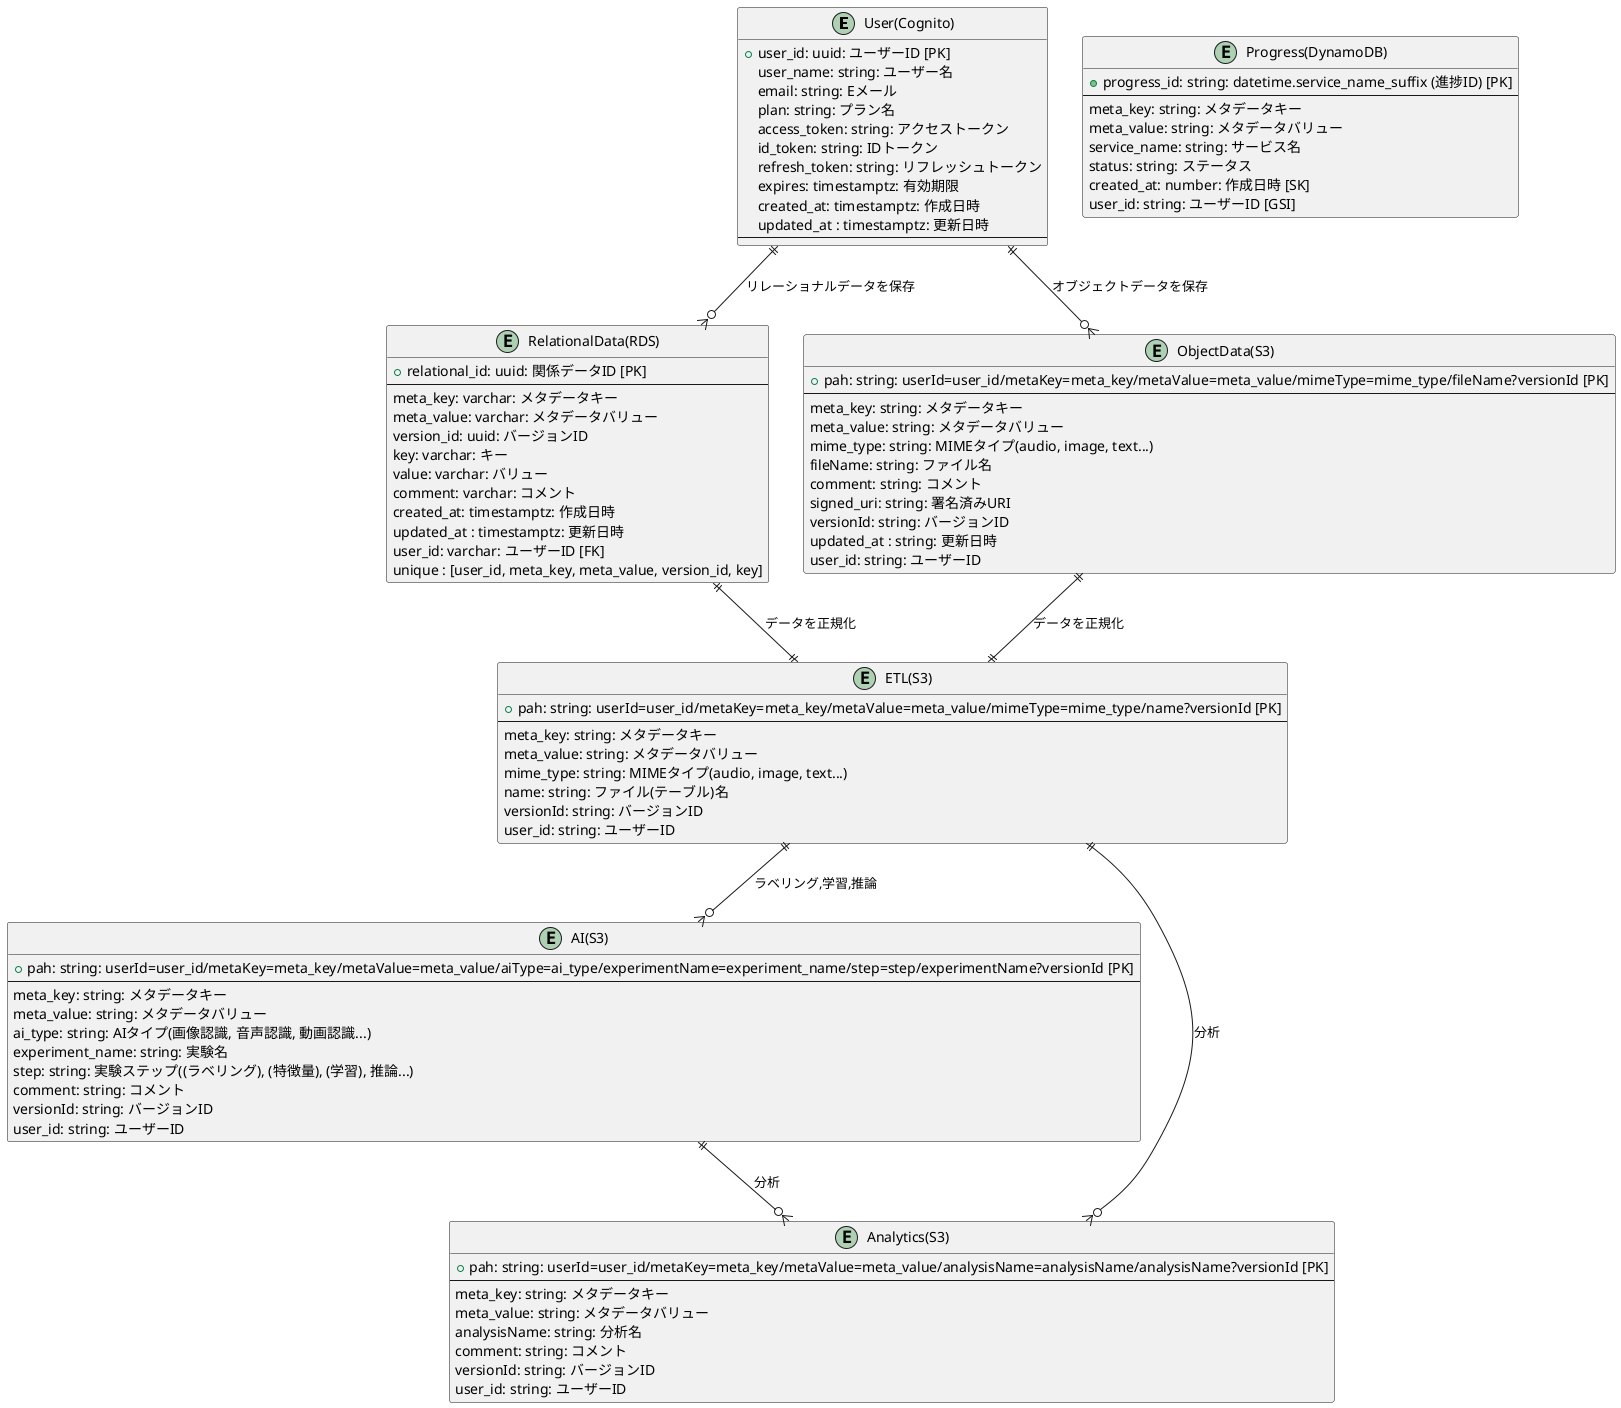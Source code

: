 @startuml
' Entities
entity "User(Cognito)" as user {
  +user_id: uuid: ユーザーID [PK]
  user_name: string: ユーザー名
  email: string: Eメール
  plan: string: プラン名
  access_token: string: アクセストークン
  id_token: string: IDトークン
  refresh_token: string: リフレッシュトークン
  expires: timestamptz: 有効期限
  created_at: timestamptz: 作成日時
  updated_at : timestamptz: 更新日時
  --
}

entity "RelationalData(RDS)" as relational_data {
  +relational_id: uuid: 関係データID [PK]
  --
  meta_key: varchar: メタデータキー
  meta_value: varchar: メタデータバリュー
  version_id: uuid: バージョンID
  key: varchar: キー
  value: varchar: バリュー
  comment: varchar: コメント
  created_at: timestamptz: 作成日時
  updated_at : timestamptz: 更新日時
  user_id: varchar: ユーザーID [FK]
  unique : [user_id, meta_key, meta_value, version_id, key]
}

entity "ObjectData(S3)" as object_data {
  +pah: string: userId=user_id/metaKey=meta_key/metaValue=meta_value/mimeType=mime_type/fileName?versionId [PK]
  --
  meta_key: string: メタデータキー
  meta_value: string: メタデータバリュー
  mime_type: string: MIMEタイプ(audio, image, text...)
  fileName: string: ファイル名
  comment: string: コメント
  signed_uri: string: 署名済みURI
  versionId: string: バージョンID
  updated_at : string: 更新日時
  user_id: string: ユーザーID
}

entity "ETL(S3)" as etl {
  +pah: string: userId=user_id/metaKey=meta_key/metaValue=meta_value/mimeType=mime_type/name?versionId [PK]
  --
  meta_key: string: メタデータキー
  meta_value: string: メタデータバリュー
  mime_type: string: MIMEタイプ(audio, image, text...)
  name: string: ファイル(テーブル)名
  versionId: string: バージョンID
  user_id: string: ユーザーID
}

entity "AI(S3)" as ai {
  +pah: string: userId=user_id/metaKey=meta_key/metaValue=meta_value/aiType=ai_type/experimentName=experiment_name/step=step/experimentName?versionId [PK]
  --
  meta_key: string: メタデータキー
  meta_value: string: メタデータバリュー
  ai_type: string: AIタイプ(画像認識, 音声認識, 動画認識...)
  experiment_name: string: 実験名
  step: string: 実験ステップ((ラベリング), (特徴量), (学習), 推論...)
  comment: string: コメント
  versionId: string: バージョンID
  user_id: string: ユーザーID
}

entity "Analytics(S3)" as analytics {
  +pah: string: userId=user_id/metaKey=meta_key/metaValue=meta_value/analysisName=analysisName/analysisName?versionId [PK]
  --
  meta_key: string: メタデータキー
  meta_value: string: メタデータバリュー
  analysisName: string: 分析名
  comment: string: コメント
  versionId: string: バージョンID
  user_id: string: ユーザーID
}

entity "Progress(DynamoDB)" as progress {
  +progress_id: string: datetime.service_name_suffix (進捗ID) [PK]
  --
  meta_key: string: メタデータキー
  meta_value: string: メタデータバリュー
  service_name: string: サービス名
  status: string: ステータス
  created_at: number: 作成日時 [SK]
  user_id: string: ユーザーID [GSI]
}

' Relationships
user ||--o{ relational_data: リレーショナルデータを保存
user ||--o{ object_data: オブジェクトデータを保存
relational_data ||--|| etl: データを正規化
object_data ||--|| etl: データを正規化
etl ||--o{ ai: ラベリング,学習,推論
etl ||--o{ analytics: 分析
ai ||--o{ analytics: 分析

@enduml
